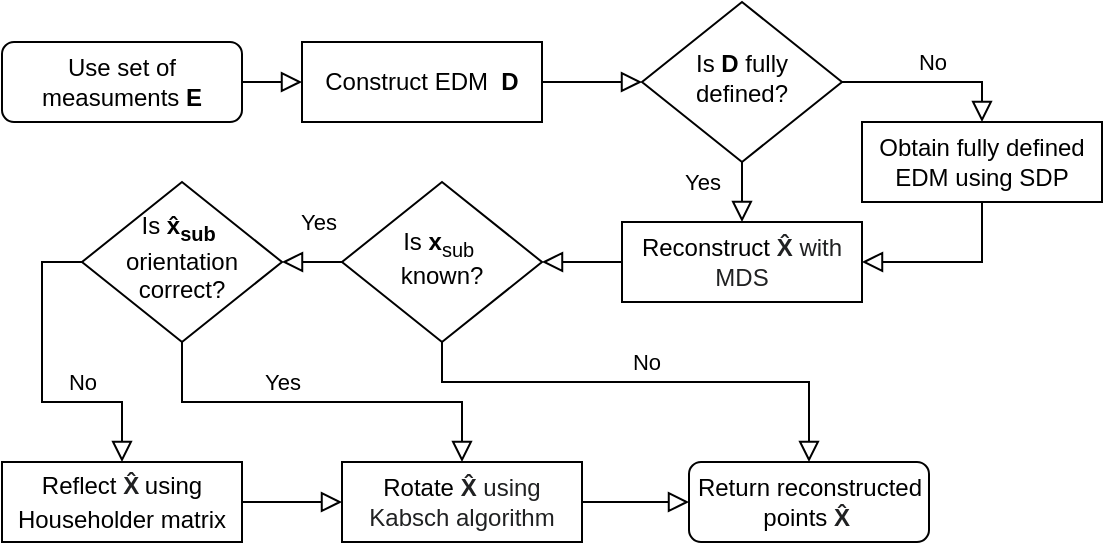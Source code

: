 <mxfile version="15.5.8" type="device"><diagram id="C5RBs43oDa-KdzZeNtuy" name="Page-1"><mxGraphModel dx="1102" dy="582" grid="1" gridSize="10" guides="1" tooltips="1" connect="1" arrows="1" fold="1" page="1" pageScale="1" pageWidth="827" pageHeight="1169" math="0" shadow="0"><root><mxCell id="WIyWlLk6GJQsqaUBKTNV-0"/><mxCell id="WIyWlLk6GJQsqaUBKTNV-1" parent="WIyWlLk6GJQsqaUBKTNV-0"/><mxCell id="WIyWlLk6GJQsqaUBKTNV-2" value="" style="rounded=0;html=1;jettySize=auto;orthogonalLoop=1;fontSize=11;endArrow=block;endFill=0;endSize=8;strokeWidth=1;shadow=0;labelBackgroundColor=none;edgeStyle=orthogonalEdgeStyle;" parent="WIyWlLk6GJQsqaUBKTNV-1" source="WIyWlLk6GJQsqaUBKTNV-3" target="WIyWlLk6GJQsqaUBKTNV-6" edge="1"><mxGeometry relative="1" as="geometry"/></mxCell><mxCell id="WIyWlLk6GJQsqaUBKTNV-3" value="Construct EDM&amp;nbsp; &lt;b&gt;D&lt;/b&gt;" style="rounded=0;whiteSpace=wrap;html=1;fontSize=12;glass=0;" parent="WIyWlLk6GJQsqaUBKTNV-1" vertex="1"><mxGeometry x="220" y="130" width="120" height="40" as="geometry"/></mxCell><mxCell id="WIyWlLk6GJQsqaUBKTNV-4" value="Yes" style="rounded=0;html=1;jettySize=auto;orthogonalLoop=1;fontSize=11;endArrow=block;endFill=0;endSize=8;strokeWidth=1;shadow=0;labelBackgroundColor=none;edgeStyle=orthogonalEdgeStyle;entryX=0.5;entryY=0;entryDx=0;entryDy=0;exitX=0.5;exitY=1;exitDx=0;exitDy=0;" parent="WIyWlLk6GJQsqaUBKTNV-1" source="WIyWlLk6GJQsqaUBKTNV-6" target="WIyWlLk6GJQsqaUBKTNV-12" edge="1"><mxGeometry x="-0.333" y="-20" relative="1" as="geometry"><mxPoint as="offset"/><mxPoint x="440" y="170" as="sourcePoint"/><mxPoint x="440" y="210" as="targetPoint"/></mxGeometry></mxCell><mxCell id="WIyWlLk6GJQsqaUBKTNV-5" value="No" style="edgeStyle=orthogonalEdgeStyle;rounded=0;html=1;jettySize=auto;orthogonalLoop=1;fontSize=11;endArrow=block;endFill=0;endSize=8;strokeWidth=1;shadow=0;labelBackgroundColor=none;entryX=0.5;entryY=0;entryDx=0;entryDy=0;" parent="WIyWlLk6GJQsqaUBKTNV-1" source="WIyWlLk6GJQsqaUBKTNV-6" target="WIyWlLk6GJQsqaUBKTNV-7" edge="1"><mxGeometry y="10" relative="1" as="geometry"><mxPoint as="offset"/></mxGeometry></mxCell><mxCell id="WIyWlLk6GJQsqaUBKTNV-6" value="Is &lt;b&gt;D &lt;/b&gt;fully defined?" style="rhombus;whiteSpace=wrap;html=1;shadow=0;fontFamily=Helvetica;fontSize=12;align=center;strokeWidth=1;spacing=6;spacingTop=-4;" parent="WIyWlLk6GJQsqaUBKTNV-1" vertex="1"><mxGeometry x="390" y="110" width="100" height="80" as="geometry"/></mxCell><mxCell id="j4JwIMaSZcUIlyYeolk_-25" style="edgeStyle=orthogonalEdgeStyle;rounded=0;orthogonalLoop=1;jettySize=auto;html=1;entryX=1;entryY=0.5;entryDx=0;entryDy=0;fontFamily=Helvetica;fontSize=11;shadow=0;strokeWidth=1;labelBackgroundColor=none;endFill=0;endArrow=block;endSize=8;" edge="1" parent="WIyWlLk6GJQsqaUBKTNV-1" source="WIyWlLk6GJQsqaUBKTNV-7" target="WIyWlLk6GJQsqaUBKTNV-12"><mxGeometry relative="1" as="geometry"/></mxCell><mxCell id="WIyWlLk6GJQsqaUBKTNV-7" value="Obtain fully defined EDM using SDP" style="rounded=0;whiteSpace=wrap;html=1;fontSize=12;glass=0;" parent="WIyWlLk6GJQsqaUBKTNV-1" vertex="1"><mxGeometry x="500" y="170" width="120" height="40" as="geometry"/></mxCell><mxCell id="j4JwIMaSZcUIlyYeolk_-10" value="" style="edgeStyle=orthogonalEdgeStyle;rounded=0;orthogonalLoop=1;jettySize=auto;html=1;fontFamily=Helvetica;fontSize=11;shadow=0;strokeWidth=1;labelBackgroundColor=none;endFill=0;endArrow=block;endSize=8;" edge="1" parent="WIyWlLk6GJQsqaUBKTNV-1" source="WIyWlLk6GJQsqaUBKTNV-12" target="j4JwIMaSZcUIlyYeolk_-5"><mxGeometry relative="1" as="geometry"/></mxCell><mxCell id="WIyWlLk6GJQsqaUBKTNV-12" value="Reconstruc&lt;font style=&quot;font-size: 12px&quot;&gt;t&amp;nbsp;&lt;b style=&quot;color: rgb(32 , 33 , 34) ; background-color: rgb(255 , 255 , 255)&quot;&gt;X̂ &lt;/b&gt;&lt;span style=&quot;color: rgb(32 , 33 , 34) ; background-color: rgb(255 , 255 , 255)&quot;&gt;with MDS&lt;/span&gt;&lt;/font&gt;" style="rounded=0;whiteSpace=wrap;html=1;fontSize=12;glass=0;" parent="WIyWlLk6GJQsqaUBKTNV-1" vertex="1"><mxGeometry x="380" y="220" width="120" height="40" as="geometry"/></mxCell><mxCell id="j4JwIMaSZcUIlyYeolk_-1" style="edgeStyle=orthogonalEdgeStyle;rounded=0;orthogonalLoop=1;jettySize=auto;html=1;entryX=0;entryY=0.5;entryDx=0;entryDy=0;shadow=0;strokeWidth=1;labelBackgroundColor=none;endFill=0;endArrow=block;endSize=8;" edge="1" parent="WIyWlLk6GJQsqaUBKTNV-1" source="j4JwIMaSZcUIlyYeolk_-0" target="WIyWlLk6GJQsqaUBKTNV-3"><mxGeometry relative="1" as="geometry"/></mxCell><mxCell id="j4JwIMaSZcUIlyYeolk_-0" value="Use set of measuments &lt;b&gt;E&lt;/b&gt;" style="rounded=1;whiteSpace=wrap;html=1;fontSize=12;glass=0;strokeWidth=1;shadow=0;" vertex="1" parent="WIyWlLk6GJQsqaUBKTNV-1"><mxGeometry x="70" y="130" width="120" height="40" as="geometry"/></mxCell><mxCell id="j4JwIMaSZcUIlyYeolk_-4" value="No" style="edgeStyle=orthogonalEdgeStyle;rounded=0;html=1;jettySize=auto;orthogonalLoop=1;fontSize=11;endArrow=block;endFill=0;endSize=8;strokeWidth=1;shadow=0;labelBackgroundColor=none;exitX=0.5;exitY=1;exitDx=0;exitDy=0;entryX=0.5;entryY=0;entryDx=0;entryDy=0;" edge="1" parent="WIyWlLk6GJQsqaUBKTNV-1" source="j4JwIMaSZcUIlyYeolk_-5" target="j4JwIMaSZcUIlyYeolk_-22"><mxGeometry y="10" relative="1" as="geometry"><mxPoint as="offset"/><mxPoint x="450" y="370" as="sourcePoint"/><mxPoint x="510" y="320" as="targetPoint"/><Array as="points"><mxPoint x="290" y="300"/><mxPoint x="474" y="300"/></Array></mxGeometry></mxCell><mxCell id="j4JwIMaSZcUIlyYeolk_-5" value="Is &lt;b&gt;x&lt;/b&gt;&lt;sub&gt;sub&lt;/sub&gt;&lt;b&gt;&amp;nbsp;&lt;br&gt;&lt;/b&gt;known?" style="rhombus;whiteSpace=wrap;html=1;shadow=0;fontFamily=Helvetica;fontSize=12;align=center;strokeWidth=1;spacing=6;spacingTop=-4;" vertex="1" parent="WIyWlLk6GJQsqaUBKTNV-1"><mxGeometry x="240" y="200" width="100" height="80" as="geometry"/></mxCell><mxCell id="j4JwIMaSZcUIlyYeolk_-18" value="" style="edgeStyle=orthogonalEdgeStyle;rounded=0;orthogonalLoop=1;jettySize=auto;html=1;fontFamily=Helvetica;fontSize=11;shadow=0;strokeWidth=1;labelBackgroundColor=none;endFill=0;endArrow=block;endSize=8;" edge="1" parent="WIyWlLk6GJQsqaUBKTNV-1" source="j4JwIMaSZcUIlyYeolk_-7" target="j4JwIMaSZcUIlyYeolk_-9"><mxGeometry relative="1" as="geometry"/></mxCell><mxCell id="j4JwIMaSZcUIlyYeolk_-7" value="Reflect&amp;nbsp;&lt;b style=&quot;color: rgb(32 , 33 , 34) ; background-color: rgb(255 , 255 , 255)&quot;&gt;X̂&lt;/b&gt;&lt;b style=&quot;text-align: left&quot;&gt;&lt;sub&gt;&amp;nbsp;&lt;/sub&gt;&lt;/b&gt;using Householder matrix" style="rounded=0;whiteSpace=wrap;html=1;fontSize=12;glass=0;" vertex="1" parent="WIyWlLk6GJQsqaUBKTNV-1"><mxGeometry x="70" y="340" width="120" height="40" as="geometry"/></mxCell><mxCell id="j4JwIMaSZcUIlyYeolk_-24" value="" style="edgeStyle=orthogonalEdgeStyle;rounded=0;orthogonalLoop=1;jettySize=auto;html=1;fontFamily=Helvetica;fontSize=11;shadow=0;strokeWidth=1;labelBackgroundColor=none;endFill=0;endArrow=block;endSize=8;" edge="1" parent="WIyWlLk6GJQsqaUBKTNV-1" source="j4JwIMaSZcUIlyYeolk_-9" target="j4JwIMaSZcUIlyYeolk_-22"><mxGeometry relative="1" as="geometry"/></mxCell><mxCell id="j4JwIMaSZcUIlyYeolk_-9" value="Rotate&amp;nbsp;&lt;b style=&quot;color: rgb(32 , 33 , 34) ; background-color: rgb(255 , 255 , 255)&quot;&gt;X̂ &lt;/b&gt;&lt;span style=&quot;color: rgb(32 , 33 , 34) ; background-color: rgb(255 , 255 , 255)&quot;&gt;using Kabsch algorithm&lt;/span&gt;" style="rounded=0;whiteSpace=wrap;html=1;fontSize=12;glass=0;" vertex="1" parent="WIyWlLk6GJQsqaUBKTNV-1"><mxGeometry x="240" y="340" width="120" height="40" as="geometry"/></mxCell><mxCell id="j4JwIMaSZcUIlyYeolk_-11" value="Is&amp;nbsp;&lt;b style=&quot;text-align: left&quot;&gt;&lt;font style=&quot;font-size: 12px&quot;&gt;x̂&lt;sub&gt;sub&lt;/sub&gt;&lt;/font&gt;&lt;/b&gt;&lt;b&gt;&amp;nbsp;&lt;br&gt;&lt;/b&gt;orientation&lt;br&gt;correct?" style="rhombus;whiteSpace=wrap;html=1;shadow=0;fontFamily=Helvetica;fontSize=12;align=center;strokeWidth=1;spacing=6;spacingTop=-4;" vertex="1" parent="WIyWlLk6GJQsqaUBKTNV-1"><mxGeometry x="110" y="200" width="100" height="80" as="geometry"/></mxCell><mxCell id="j4JwIMaSZcUIlyYeolk_-13" value="Yes" style="rounded=0;html=1;jettySize=auto;orthogonalLoop=1;fontSize=11;endArrow=block;endFill=0;endSize=8;strokeWidth=1;shadow=0;labelBackgroundColor=none;edgeStyle=orthogonalEdgeStyle;entryX=1;entryY=0.5;entryDx=0;entryDy=0;exitX=0;exitY=0.5;exitDx=0;exitDy=0;" edge="1" parent="WIyWlLk6GJQsqaUBKTNV-1" source="j4JwIMaSZcUIlyYeolk_-5" target="j4JwIMaSZcUIlyYeolk_-11"><mxGeometry x="-0.2" y="-20" relative="1" as="geometry"><mxPoint as="offset"/><mxPoint x="450" y="180" as="sourcePoint"/><mxPoint x="450" y="230" as="targetPoint"/></mxGeometry></mxCell><mxCell id="j4JwIMaSZcUIlyYeolk_-14" value="No" style="edgeStyle=orthogonalEdgeStyle;rounded=0;html=1;jettySize=auto;orthogonalLoop=1;fontSize=11;endArrow=block;endFill=0;endSize=8;strokeWidth=1;shadow=0;labelBackgroundColor=none;exitX=0;exitY=0.5;exitDx=0;exitDy=0;entryX=0.5;entryY=0;entryDx=0;entryDy=0;" edge="1" parent="WIyWlLk6GJQsqaUBKTNV-1" source="j4JwIMaSZcUIlyYeolk_-11" target="j4JwIMaSZcUIlyYeolk_-7"><mxGeometry x="0.375" y="10" relative="1" as="geometry"><mxPoint as="offset"/><mxPoint x="460" y="380" as="sourcePoint"/><mxPoint x="20" y="240" as="targetPoint"/></mxGeometry></mxCell><mxCell id="j4JwIMaSZcUIlyYeolk_-16" value="Yes" style="rounded=0;html=1;jettySize=auto;orthogonalLoop=1;fontSize=11;endArrow=block;endFill=0;endSize=8;strokeWidth=1;shadow=0;labelBackgroundColor=none;edgeStyle=orthogonalEdgeStyle;entryX=0.5;entryY=0;entryDx=0;entryDy=0;exitX=0.5;exitY=1;exitDx=0;exitDy=0;" edge="1" parent="WIyWlLk6GJQsqaUBKTNV-1" source="j4JwIMaSZcUIlyYeolk_-11" target="j4JwIMaSZcUIlyYeolk_-9"><mxGeometry x="-0.2" y="10" relative="1" as="geometry"><mxPoint as="offset"/><mxPoint x="450" y="180" as="sourcePoint"/><mxPoint x="450" y="230" as="targetPoint"/></mxGeometry></mxCell><mxCell id="j4JwIMaSZcUIlyYeolk_-22" value="Return reconstructed points&amp;nbsp;&lt;b style=&quot;color: rgb(32 , 33 , 34) ; background-color: rgb(255 , 255 , 255)&quot;&gt;X̂&amp;nbsp;&lt;/b&gt;" style="rounded=1;whiteSpace=wrap;html=1;fontSize=12;glass=0;shadow=0;strokeWidth=1;" vertex="1" parent="WIyWlLk6GJQsqaUBKTNV-1"><mxGeometry x="413.5" y="340" width="120" height="40" as="geometry"/></mxCell></root></mxGraphModel></diagram></mxfile>